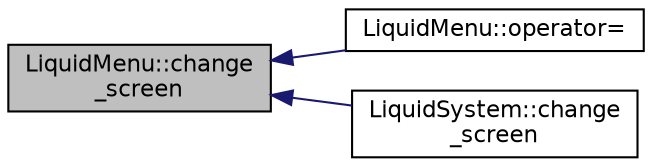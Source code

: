 digraph "LiquidMenu::change_screen"
{
  edge [fontname="Helvetica",fontsize="11",labelfontname="Helvetica",labelfontsize="11"];
  node [fontname="Helvetica",fontsize="11",shape=record];
  rankdir="LR";
  Node30 [label="LiquidMenu::change\l_screen",height=0.2,width=0.4,color="black", fillcolor="grey75", style="filled", fontcolor="black"];
  Node30 -> Node31 [dir="back",color="midnightblue",fontsize="11",style="solid",fontname="Helvetica"];
  Node31 [label="LiquidMenu::operator=",height=0.2,width=0.4,color="black", fillcolor="white", style="filled",URL="$class_liquid_menu.html#a1e5bff5dbee74b17db98c1b8ce582d74",tooltip="Switches to the specified screen. "];
  Node30 -> Node32 [dir="back",color="midnightblue",fontsize="11",style="solid",fontname="Helvetica"];
  Node32 [label="LiquidSystem::change\l_screen",height=0.2,width=0.4,color="black", fillcolor="white", style="filled",URL="$class_liquid_system.html#ae65ae8d7c418ed3f99de3095944f3568",tooltip="Switches to the specified screen. "];
}
